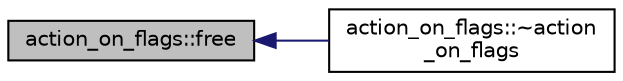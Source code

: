 digraph "action_on_flags::free"
{
  edge [fontname="Helvetica",fontsize="10",labelfontname="Helvetica",labelfontsize="10"];
  node [fontname="Helvetica",fontsize="10",shape=record];
  rankdir="LR";
  Node246 [label="action_on_flags::free",height=0.2,width=0.4,color="black", fillcolor="grey75", style="filled", fontcolor="black"];
  Node246 -> Node247 [dir="back",color="midnightblue",fontsize="10",style="solid",fontname="Helvetica"];
  Node247 [label="action_on_flags::~action\l_on_flags",height=0.2,width=0.4,color="black", fillcolor="white", style="filled",URL="$dd/dc4/classaction__on__flags.html#aabddfcaaee1534c9107cfba890551888"];
}

